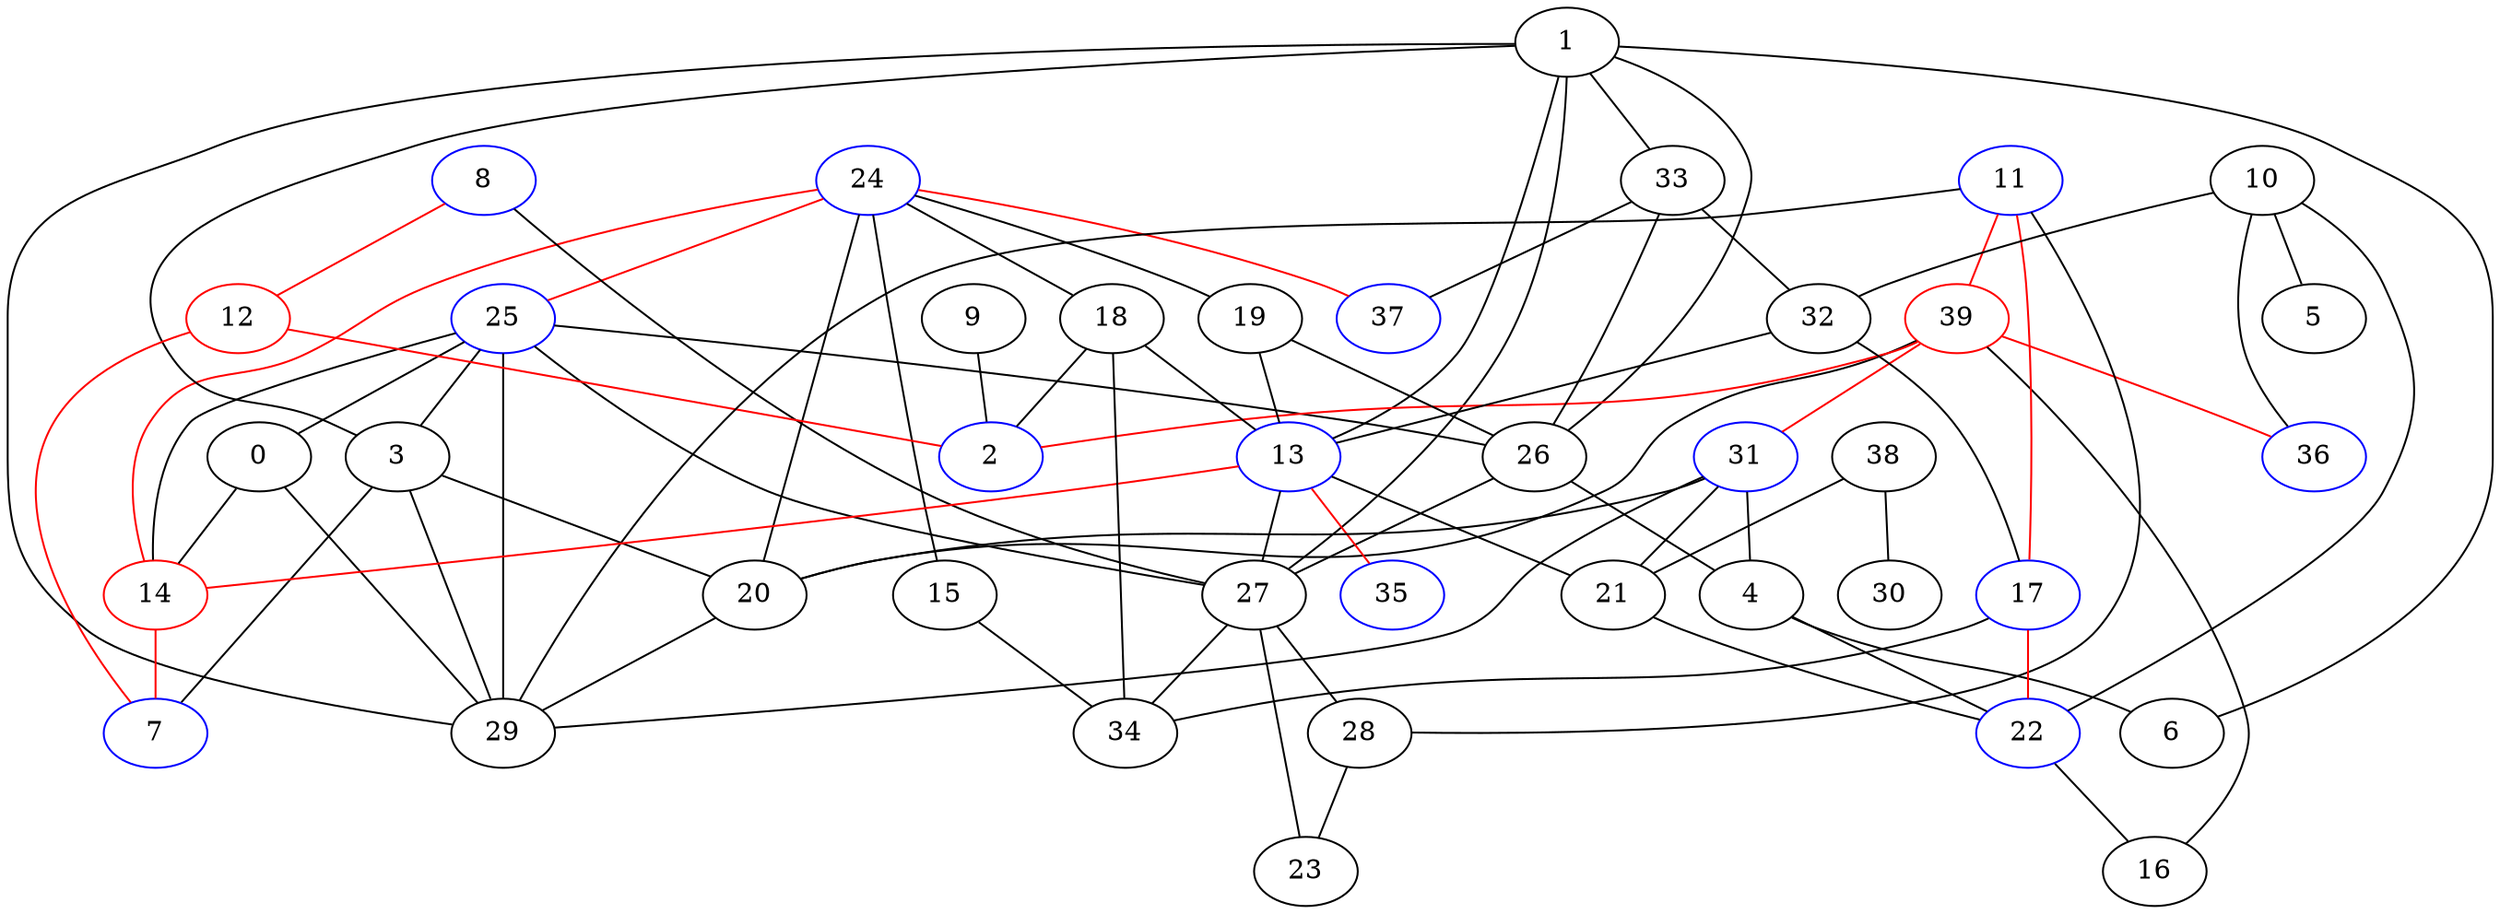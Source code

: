 graph {
	24 [color=blue]
	25 [color=blue]
	26
	27
	20
	21
	22 [color=blue]
	23
	28
	29
	1
	0
	3
	2 [color=blue]
	5
	4
	7 [color=blue]
	6
	9
	8 [color=blue]
	39 [color=red]
	12 [color=red]
	11 [color=blue]
	10
	13 [color=blue]
	38
	15
	14 [color=red]
	17 [color=blue]
	16
	19
	18
	31 [color=blue]
	30
	37 [color=blue]
	36 [color=blue]
	35 [color=blue]
	34
	33
	32
	11 -- 39 [color=red]
	11 -- 17 [color=red]
	1 -- 26
	26 -- 4
	39 -- 36 [color=red]
	33 -- 32
	25 -- 26
	24 -- 20
	20 -- 29
	19 -- 26
	27 -- 23
	25 -- 0
	3 -- 20
	31 -- 20
	39 -- 2 [color=red]
	11 -- 29
	33 -- 37
	24 -- 19
	24 -- 18
	25 -- 27
	32 -- 17
	31 -- 21
	17 -- 22 [color=red]
	39 -- 20
	17 -- 34
	13 -- 35 [color=red]
	1 -- 29
	10 -- 32
	11 -- 28
	1 -- 6
	4 -- 6
	28 -- 23
	13 -- 27
	13 -- 21
	21 -- 22
	25 -- 3
	10 -- 36
	25 -- 14
	10 -- 22
	18 -- 2
	24 -- 37 [color=red]
	22 -- 16
	1 -- 13
	31 -- 29
	18 -- 13
	33 -- 26
	24 -- 15
	19 -- 13
	1 -- 27
	31 -- 4
	18 -- 34
	8 -- 12 [color=red]
	1 -- 3
	12 -- 2 [color=red]
	38 -- 30
	4 -- 22
	27 -- 34
	10 -- 5
	39 -- 16
	8 -- 27
	32 -- 13
	0 -- 29
	1 -- 33
	13 -- 14 [color=red]
	27 -- 28
	24 -- 14 [color=red]
	38 -- 21
	15 -- 34
	25 -- 29
	26 -- 27
	3 -- 7
	9 -- 2
	39 -- 31 [color=red]
	12 -- 7 [color=red]
	14 -- 7 [color=red]
	0 -- 14
	3 -- 29
	24 -- 25 [color=red]
}
